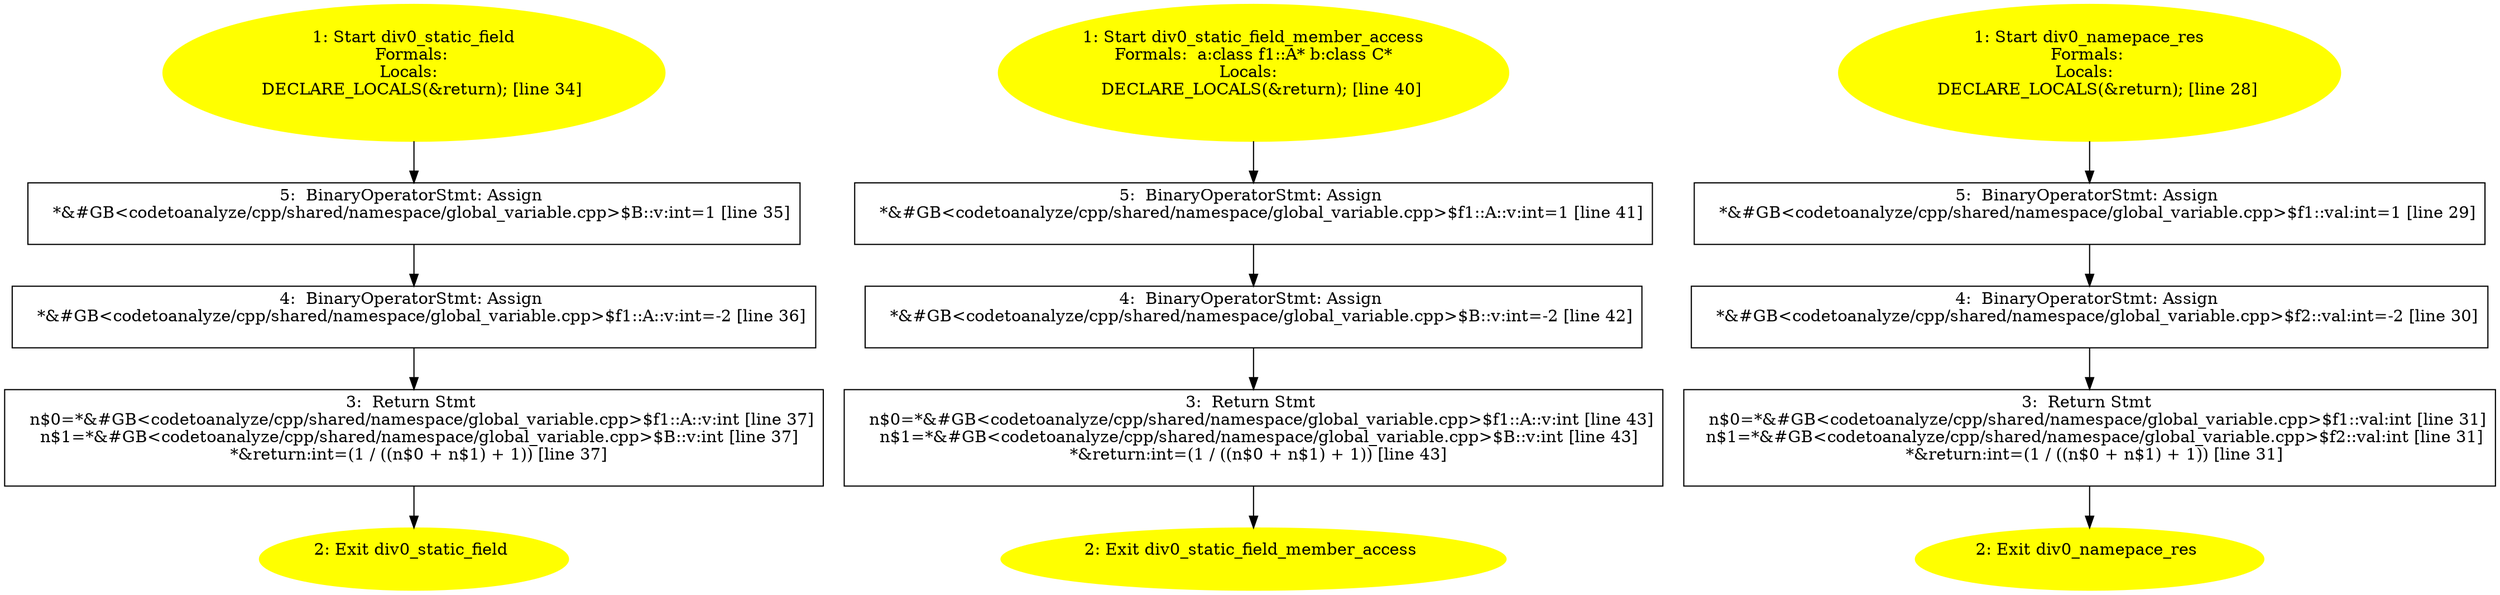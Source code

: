/* @generated */
digraph iCFG {
"div0_static_field{d41d8cd98f00b204e9800998ecf8427e_Z17div0_static_fieldv}.2b766a8130513aeff8c7b57d55276390_5" [label="5:  BinaryOperatorStmt: Assign \n   *&#GB<codetoanalyze/cpp/shared/namespace/global_variable.cpp>$B::v:int=1 [line 35]\n " shape="box"]
	

	 "div0_static_field{d41d8cd98f00b204e9800998ecf8427e_Z17div0_static_fieldv}.2b766a8130513aeff8c7b57d55276390_5" -> "div0_static_field{d41d8cd98f00b204e9800998ecf8427e_Z17div0_static_fieldv}.2b766a8130513aeff8c7b57d55276390_4" ;
"div0_static_field{d41d8cd98f00b204e9800998ecf8427e_Z17div0_static_fieldv}.2b766a8130513aeff8c7b57d55276390_4" [label="4:  BinaryOperatorStmt: Assign \n   *&#GB<codetoanalyze/cpp/shared/namespace/global_variable.cpp>$f1::A::v:int=-2 [line 36]\n " shape="box"]
	

	 "div0_static_field{d41d8cd98f00b204e9800998ecf8427e_Z17div0_static_fieldv}.2b766a8130513aeff8c7b57d55276390_4" -> "div0_static_field{d41d8cd98f00b204e9800998ecf8427e_Z17div0_static_fieldv}.2b766a8130513aeff8c7b57d55276390_3" ;
"div0_static_field{d41d8cd98f00b204e9800998ecf8427e_Z17div0_static_fieldv}.2b766a8130513aeff8c7b57d55276390_3" [label="3:  Return Stmt \n   n$0=*&#GB<codetoanalyze/cpp/shared/namespace/global_variable.cpp>$f1::A::v:int [line 37]\n  n$1=*&#GB<codetoanalyze/cpp/shared/namespace/global_variable.cpp>$B::v:int [line 37]\n  *&return:int=(1 / ((n$0 + n$1) + 1)) [line 37]\n " shape="box"]
	

	 "div0_static_field{d41d8cd98f00b204e9800998ecf8427e_Z17div0_static_fieldv}.2b766a8130513aeff8c7b57d55276390_3" -> "div0_static_field{d41d8cd98f00b204e9800998ecf8427e_Z17div0_static_fieldv}.2b766a8130513aeff8c7b57d55276390_2" ;
"div0_static_field{d41d8cd98f00b204e9800998ecf8427e_Z17div0_static_fieldv}.2b766a8130513aeff8c7b57d55276390_2" [label="2: Exit div0_static_field \n  " color=yellow style=filled]
	

"div0_static_field{d41d8cd98f00b204e9800998ecf8427e_Z17div0_static_fieldv}.2b766a8130513aeff8c7b57d55276390_1" [label="1: Start div0_static_field\nFormals: \nLocals:  \n   DECLARE_LOCALS(&return); [line 34]\n " color=yellow style=filled]
	

	 "div0_static_field{d41d8cd98f00b204e9800998ecf8427e_Z17div0_static_fieldv}.2b766a8130513aeff8c7b57d55276390_1" -> "div0_static_field{d41d8cd98f00b204e9800998ecf8427e_Z17div0_static_fieldv}.2b766a8130513aeff8c7b57d55276390_5" ;
"div0_static_field_member_access{d41d8cd98f00b204e9800998ecf8427e_Z31div0_static_field_member_accessP.d6c0556f2a96cd969b89d172f2ad72f4_5" [label="5:  BinaryOperatorStmt: Assign \n   *&#GB<codetoanalyze/cpp/shared/namespace/global_variable.cpp>$f1::A::v:int=1 [line 41]\n " shape="box"]
	

	 "div0_static_field_member_access{d41d8cd98f00b204e9800998ecf8427e_Z31div0_static_field_member_accessP.d6c0556f2a96cd969b89d172f2ad72f4_5" -> "div0_static_field_member_access{d41d8cd98f00b204e9800998ecf8427e_Z31div0_static_field_member_accessP.d6c0556f2a96cd969b89d172f2ad72f4_4" ;
"div0_static_field_member_access{d41d8cd98f00b204e9800998ecf8427e_Z31div0_static_field_member_accessP.d6c0556f2a96cd969b89d172f2ad72f4_4" [label="4:  BinaryOperatorStmt: Assign \n   *&#GB<codetoanalyze/cpp/shared/namespace/global_variable.cpp>$B::v:int=-2 [line 42]\n " shape="box"]
	

	 "div0_static_field_member_access{d41d8cd98f00b204e9800998ecf8427e_Z31div0_static_field_member_accessP.d6c0556f2a96cd969b89d172f2ad72f4_4" -> "div0_static_field_member_access{d41d8cd98f00b204e9800998ecf8427e_Z31div0_static_field_member_accessP.d6c0556f2a96cd969b89d172f2ad72f4_3" ;
"div0_static_field_member_access{d41d8cd98f00b204e9800998ecf8427e_Z31div0_static_field_member_accessP.d6c0556f2a96cd969b89d172f2ad72f4_3" [label="3:  Return Stmt \n   n$0=*&#GB<codetoanalyze/cpp/shared/namespace/global_variable.cpp>$f1::A::v:int [line 43]\n  n$1=*&#GB<codetoanalyze/cpp/shared/namespace/global_variable.cpp>$B::v:int [line 43]\n  *&return:int=(1 / ((n$0 + n$1) + 1)) [line 43]\n " shape="box"]
	

	 "div0_static_field_member_access{d41d8cd98f00b204e9800998ecf8427e_Z31div0_static_field_member_accessP.d6c0556f2a96cd969b89d172f2ad72f4_3" -> "div0_static_field_member_access{d41d8cd98f00b204e9800998ecf8427e_Z31div0_static_field_member_accessP.d6c0556f2a96cd969b89d172f2ad72f4_2" ;
"div0_static_field_member_access{d41d8cd98f00b204e9800998ecf8427e_Z31div0_static_field_member_accessP.d6c0556f2a96cd969b89d172f2ad72f4_2" [label="2: Exit div0_static_field_member_access \n  " color=yellow style=filled]
	

"div0_static_field_member_access{d41d8cd98f00b204e9800998ecf8427e_Z31div0_static_field_member_accessP.d6c0556f2a96cd969b89d172f2ad72f4_1" [label="1: Start div0_static_field_member_access\nFormals:  a:class f1::A* b:class C*\nLocals:  \n   DECLARE_LOCALS(&return); [line 40]\n " color=yellow style=filled]
	

	 "div0_static_field_member_access{d41d8cd98f00b204e9800998ecf8427e_Z31div0_static_field_member_accessP.d6c0556f2a96cd969b89d172f2ad72f4_1" -> "div0_static_field_member_access{d41d8cd98f00b204e9800998ecf8427e_Z31div0_static_field_member_accessP.d6c0556f2a96cd969b89d172f2ad72f4_5" ;
"div0_namepace_res{d41d8cd98f00b204e9800998ecf8427e_Z17div0_namepace_resv}.8eb98b954d1902dd35b1783695fa021d_5" [label="5:  BinaryOperatorStmt: Assign \n   *&#GB<codetoanalyze/cpp/shared/namespace/global_variable.cpp>$f1::val:int=1 [line 29]\n " shape="box"]
	

	 "div0_namepace_res{d41d8cd98f00b204e9800998ecf8427e_Z17div0_namepace_resv}.8eb98b954d1902dd35b1783695fa021d_5" -> "div0_namepace_res{d41d8cd98f00b204e9800998ecf8427e_Z17div0_namepace_resv}.8eb98b954d1902dd35b1783695fa021d_4" ;
"div0_namepace_res{d41d8cd98f00b204e9800998ecf8427e_Z17div0_namepace_resv}.8eb98b954d1902dd35b1783695fa021d_4" [label="4:  BinaryOperatorStmt: Assign \n   *&#GB<codetoanalyze/cpp/shared/namespace/global_variable.cpp>$f2::val:int=-2 [line 30]\n " shape="box"]
	

	 "div0_namepace_res{d41d8cd98f00b204e9800998ecf8427e_Z17div0_namepace_resv}.8eb98b954d1902dd35b1783695fa021d_4" -> "div0_namepace_res{d41d8cd98f00b204e9800998ecf8427e_Z17div0_namepace_resv}.8eb98b954d1902dd35b1783695fa021d_3" ;
"div0_namepace_res{d41d8cd98f00b204e9800998ecf8427e_Z17div0_namepace_resv}.8eb98b954d1902dd35b1783695fa021d_3" [label="3:  Return Stmt \n   n$0=*&#GB<codetoanalyze/cpp/shared/namespace/global_variable.cpp>$f1::val:int [line 31]\n  n$1=*&#GB<codetoanalyze/cpp/shared/namespace/global_variable.cpp>$f2::val:int [line 31]\n  *&return:int=(1 / ((n$0 + n$1) + 1)) [line 31]\n " shape="box"]
	

	 "div0_namepace_res{d41d8cd98f00b204e9800998ecf8427e_Z17div0_namepace_resv}.8eb98b954d1902dd35b1783695fa021d_3" -> "div0_namepace_res{d41d8cd98f00b204e9800998ecf8427e_Z17div0_namepace_resv}.8eb98b954d1902dd35b1783695fa021d_2" ;
"div0_namepace_res{d41d8cd98f00b204e9800998ecf8427e_Z17div0_namepace_resv}.8eb98b954d1902dd35b1783695fa021d_2" [label="2: Exit div0_namepace_res \n  " color=yellow style=filled]
	

"div0_namepace_res{d41d8cd98f00b204e9800998ecf8427e_Z17div0_namepace_resv}.8eb98b954d1902dd35b1783695fa021d_1" [label="1: Start div0_namepace_res\nFormals: \nLocals:  \n   DECLARE_LOCALS(&return); [line 28]\n " color=yellow style=filled]
	

	 "div0_namepace_res{d41d8cd98f00b204e9800998ecf8427e_Z17div0_namepace_resv}.8eb98b954d1902dd35b1783695fa021d_1" -> "div0_namepace_res{d41d8cd98f00b204e9800998ecf8427e_Z17div0_namepace_resv}.8eb98b954d1902dd35b1783695fa021d_5" ;
}
